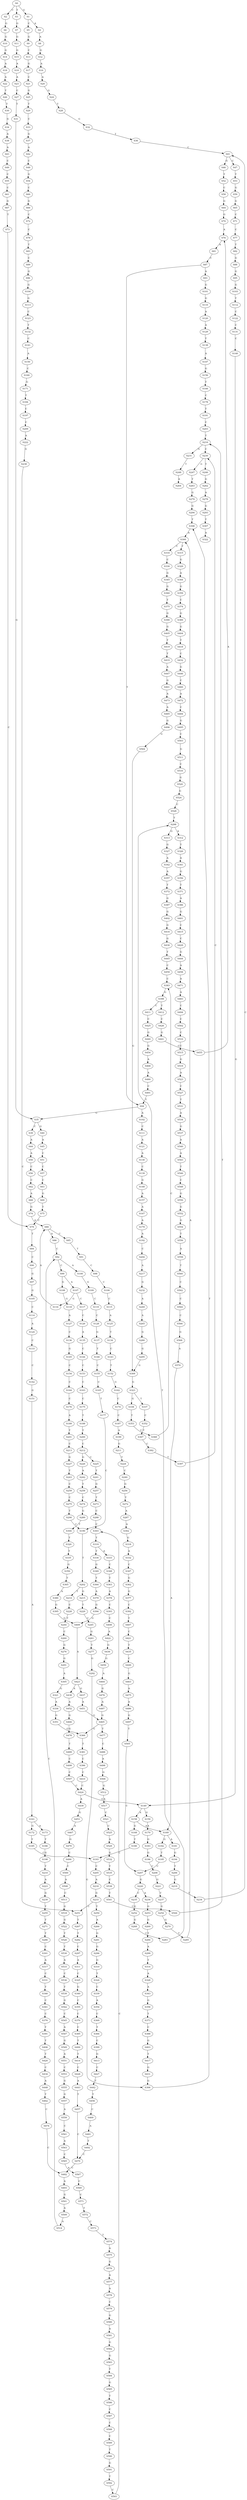 strict digraph  {
	S0 -> S1 [ label = G ];
	S0 -> S2 [ label = C ];
	S0 -> S3 [ label = T ];
	S1 -> S4 [ label = A ];
	S1 -> S5 [ label = C ];
	S2 -> S6 [ label = G ];
	S3 -> S7 [ label = G ];
	S4 -> S8 [ label = A ];
	S5 -> S9 [ label = G ];
	S6 -> S10 [ label = G ];
	S7 -> S11 [ label = G ];
	S8 -> S12 [ label = G ];
	S9 -> S13 [ label = C ];
	S10 -> S14 [ label = G ];
	S11 -> S15 [ label = G ];
	S12 -> S16 [ label = A ];
	S13 -> S17 [ label = G ];
	S14 -> S18 [ label = A ];
	S15 -> S19 [ label = A ];
	S16 -> S20 [ label = A ];
	S17 -> S21 [ label = C ];
	S18 -> S22 [ label = A ];
	S19 -> S23 [ label = A ];
	S20 -> S24 [ label = G ];
	S21 -> S25 [ label = G ];
	S22 -> S26 [ label = T ];
	S23 -> S27 [ label = C ];
	S24 -> S28 [ label = T ];
	S25 -> S29 [ label = T ];
	S26 -> S30 [ label = T ];
	S27 -> S31 [ label = T ];
	S28 -> S32 [ label = G ];
	S29 -> S33 [ label = C ];
	S30 -> S34 [ label = G ];
	S31 -> S35 [ label = G ];
	S32 -> S36 [ label = T ];
	S33 -> S37 [ label = G ];
	S34 -> S38 [ label = A ];
	S35 -> S39 [ label = C ];
	S35 -> S40 [ label = G ];
	S36 -> S41 [ label = C ];
	S37 -> S42 [ label = A ];
	S38 -> S43 [ label = A ];
	S39 -> S44 [ label = A ];
	S40 -> S45 [ label = A ];
	S41 -> S46 [ label = G ];
	S41 -> S47 [ label = C ];
	S42 -> S48 [ label = C ];
	S43 -> S49 [ label = C ];
	S44 -> S50 [ label = A ];
	S45 -> S51 [ label = C ];
	S46 -> S52 [ label = T ];
	S47 -> S53 [ label = T ];
	S48 -> S54 [ label = G ];
	S49 -> S55 [ label = C ];
	S50 -> S56 [ label = C ];
	S51 -> S57 [ label = C ];
	S52 -> S58 [ label = C ];
	S53 -> S59 [ label = G ];
	S54 -> S60 [ label = C ];
	S55 -> S61 [ label = C ];
	S56 -> S62 [ label = C ];
	S57 -> S63 [ label = C ];
	S58 -> S64 [ label = G ];
	S59 -> S65 [ label = G ];
	S60 -> S66 [ label = G ];
	S61 -> S67 [ label = G ];
	S62 -> S68 [ label = A ];
	S63 -> S69 [ label = G ];
	S64 -> S70 [ label = G ];
	S65 -> S71 [ label = C ];
	S66 -> S72 [ label = C ];
	S67 -> S73 [ label = T ];
	S68 -> S74 [ label = G ];
	S69 -> S75 [ label = T ];
	S70 -> S76 [ label = A ];
	S71 -> S77 [ label = C ];
	S72 -> S78 [ label = C ];
	S73 -> S79 [ label = C ];
	S74 -> S80 [ label = A ];
	S75 -> S79 [ label = C ];
	S76 -> S81 [ label = A ];
	S77 -> S82 [ label = T ];
	S78 -> S83 [ label = T ];
	S79 -> S84 [ label = T ];
	S80 -> S85 [ label = C ];
	S80 -> S86 [ label = A ];
	S81 -> S87 [ label = C ];
	S82 -> S88 [ label = G ];
	S83 -> S89 [ label = C ];
	S84 -> S90 [ label = C ];
	S85 -> S91 [ label = T ];
	S86 -> S92 [ label = C ];
	S87 -> S93 [ label = A ];
	S87 -> S94 [ label = T ];
	S88 -> S95 [ label = G ];
	S89 -> S96 [ label = G ];
	S90 -> S97 [ label = G ];
	S91 -> S98 [ label = C ];
	S92 -> S99 [ label = C ];
	S92 -> S100 [ label = A ];
	S93 -> S101 [ label = G ];
	S94 -> S35 [ label = G ];
	S94 -> S102 [ label = A ];
	S95 -> S103 [ label = G ];
	S96 -> S104 [ label = G ];
	S97 -> S105 [ label = G ];
	S98 -> S106 [ label = C ];
	S99 -> S107 [ label = A ];
	S99 -> S108 [ label = G ];
	S100 -> S109 [ label = G ];
	S101 -> S110 [ label = G ];
	S102 -> S111 [ label = C ];
	S103 -> S112 [ label = T ];
	S104 -> S113 [ label = G ];
	S105 -> S114 [ label = C ];
	S106 -> S115 [ label = C ];
	S107 -> S116 [ label = G ];
	S107 -> S117 [ label = C ];
	S108 -> S118 [ label = G ];
	S109 -> S119 [ label = C ];
	S110 -> S120 [ label = A ];
	S111 -> S121 [ label = A ];
	S112 -> S122 [ label = C ];
	S113 -> S123 [ label = C ];
	S114 -> S124 [ label = A ];
	S115 -> S125 [ label = A ];
	S116 -> S80 [ label = A ];
	S117 -> S126 [ label = C ];
	S118 -> S127 [ label = A ];
	S119 -> S128 [ label = C ];
	S120 -> S129 [ label = A ];
	S121 -> S130 [ label = A ];
	S122 -> S131 [ label = C ];
	S123 -> S132 [ label = T ];
	S124 -> S133 [ label = C ];
	S125 -> S134 [ label = T ];
	S126 -> S135 [ label = A ];
	S127 -> S136 [ label = C ];
	S128 -> S137 [ label = G ];
	S129 -> S138 [ label = T ];
	S130 -> S139 [ label = C ];
	S131 -> S140 [ label = C ];
	S132 -> S141 [ label = C ];
	S133 -> S142 [ label = C ];
	S134 -> S143 [ label = C ];
	S135 -> S144 [ label = C ];
	S136 -> S145 [ label = G ];
	S137 -> S146 [ label = T ];
	S138 -> S147 [ label = A ];
	S139 -> S148 [ label = G ];
	S140 -> S149 [ label = G ];
	S141 -> S150 [ label = A ];
	S142 -> S151 [ label = G ];
	S143 -> S152 [ label = T ];
	S144 -> S153 [ label = C ];
	S145 -> S154 [ label = C ];
	S146 -> S155 [ label = C ];
	S147 -> S156 [ label = G ];
	S148 -> S157 [ label = A ];
	S149 -> S158 [ label = A ];
	S149 -> S159 [ label = G ];
	S150 -> S160 [ label = C ];
	S151 -> S161 [ label = A ];
	S152 -> S162 [ label = G ];
	S153 -> S163 [ label = C ];
	S154 -> S164 [ label = C ];
	S155 -> S165 [ label = C ];
	S156 -> S166 [ label = T ];
	S157 -> S167 [ label = A ];
	S158 -> S168 [ label = G ];
	S158 -> S169 [ label = A ];
	S159 -> S170 [ label = A ];
	S160 -> S171 [ label = G ];
	S161 -> S172 [ label = G ];
	S161 -> S173 [ label = A ];
	S162 -> S174 [ label = C ];
	S163 -> S175 [ label = C ];
	S164 -> S176 [ label = C ];
	S165 -> S177 [ label = T ];
	S166 -> S178 [ label = C ];
	S167 -> S179 [ label = A ];
	S168 -> S180 [ label = T ];
	S169 -> S181 [ label = A ];
	S169 -> S182 [ label = G ];
	S170 -> S183 [ label = G ];
	S171 -> S184 [ label = T ];
	S172 -> S185 [ label = T ];
	S173 -> S186 [ label = T ];
	S174 -> S187 [ label = C ];
	S175 -> S188 [ label = T ];
	S176 -> S189 [ label = A ];
	S177 -> S190 [ label = C ];
	S178 -> S191 [ label = T ];
	S179 -> S192 [ label = A ];
	S180 -> S193 [ label = C ];
	S181 -> S194 [ label = G ];
	S182 -> S195 [ label = T ];
	S183 -> S196 [ label = G ];
	S184 -> S197 [ label = C ];
	S185 -> S193 [ label = C ];
	S186 -> S198 [ label = G ];
	S187 -> S199 [ label = A ];
	S188 -> S200 [ label = T ];
	S189 -> S201 [ label = T ];
	S190 -> S202 [ label = T ];
	S191 -> S203 [ label = C ];
	S192 -> S204 [ label = C ];
	S193 -> S205 [ label = C ];
	S194 -> S206 [ label = T ];
	S195 -> S207 [ label = C ];
	S196 -> S208 [ label = C ];
	S197 -> S209 [ label = C ];
	S198 -> S210 [ label = T ];
	S199 -> S211 [ label = G ];
	S200 -> S212 [ label = C ];
	S201 -> S213 [ label = C ];
	S202 -> S214 [ label = T ];
	S202 -> S215 [ label = G ];
	S203 -> S216 [ label = T ];
	S204 -> S217 [ label = A ];
	S205 -> S218 [ label = A ];
	S206 -> S219 [ label = G ];
	S207 -> S220 [ label = G ];
	S208 -> S221 [ label = G ];
	S209 -> S222 [ label = A ];
	S210 -> S223 [ label = A ];
	S211 -> S224 [ label = T ];
	S212 -> S225 [ label = C ];
	S212 -> S226 [ label = G ];
	S213 -> S227 [ label = G ];
	S214 -> S228 [ label = C ];
	S215 -> S229 [ label = T ];
	S216 -> S230 [ label = C ];
	S216 -> S231 [ label = G ];
	S217 -> S232 [ label = G ];
	S218 -> S233 [ label = G ];
	S219 -> S234 [ label = T ];
	S220 -> S235 [ label = C ];
	S220 -> S236 [ label = A ];
	S221 -> S237 [ label = T ];
	S222 -> S238 [ label = G ];
	S223 -> S239 [ label = G ];
	S224 -> S240 [ label = C ];
	S225 -> S241 [ label = T ];
	S226 -> S242 [ label = A ];
	S227 -> S243 [ label = T ];
	S228 -> S244 [ label = T ];
	S229 -> S245 [ label = C ];
	S230 -> S246 [ label = T ];
	S230 -> S247 [ label = G ];
	S231 -> S248 [ label = T ];
	S232 -> S249 [ label = A ];
	S233 -> S250 [ label = T ];
	S233 -> S251 [ label = C ];
	S234 -> S41 [ label = C ];
	S235 -> S252 [ label = G ];
	S236 -> S253 [ label = G ];
	S237 -> S254 [ label = G ];
	S238 -> S251 [ label = C ];
	S239 -> S255 [ label = T ];
	S240 -> S256 [ label = G ];
	S241 -> S257 [ label = G ];
	S242 -> S258 [ label = T ];
	S243 -> S259 [ label = C ];
	S244 -> S260 [ label = C ];
	S245 -> S261 [ label = G ];
	S246 -> S262 [ label = G ];
	S247 -> S263 [ label = T ];
	S248 -> S264 [ label = A ];
	S249 -> S265 [ label = A ];
	S250 -> S266 [ label = A ];
	S251 -> S267 [ label = T ];
	S252 -> S268 [ label = G ];
	S253 -> S269 [ label = G ];
	S254 -> S270 [ label = G ];
	S255 -> S271 [ label = T ];
	S256 -> S272 [ label = T ];
	S257 -> S273 [ label = T ];
	S258 -> S274 [ label = C ];
	S259 -> S275 [ label = C ];
	S260 -> S276 [ label = G ];
	S261 -> S277 [ label = T ];
	S262 -> S278 [ label = A ];
	S263 -> S279 [ label = G ];
	S265 -> S280 [ label = G ];
	S266 -> S281 [ label = G ];
	S267 -> S282 [ label = T ];
	S268 -> S283 [ label = C ];
	S269 -> S284 [ label = T ];
	S270 -> S285 [ label = T ];
	S271 -> S286 [ label = T ];
	S272 -> S287 [ label = A ];
	S273 -> S288 [ label = C ];
	S274 -> S289 [ label = G ];
	S275 -> S290 [ label = T ];
	S276 -> S291 [ label = G ];
	S277 -> S292 [ label = G ];
	S278 -> S293 [ label = G ];
	S279 -> S294 [ label = G ];
	S280 -> S295 [ label = G ];
	S281 -> S296 [ label = G ];
	S282 -> S297 [ label = C ];
	S283 -> S298 [ label = T ];
	S284 -> S299 [ label = A ];
	S285 -> S300 [ label = A ];
	S286 -> S301 [ label = C ];
	S287 -> S302 [ label = A ];
	S288 -> S303 [ label = C ];
	S289 -> S304 [ label = T ];
	S290 -> S190 [ label = C ];
	S291 -> S305 [ label = A ];
	S292 -> S306 [ label = G ];
	S293 -> S307 [ label = T ];
	S294 -> S308 [ label = T ];
	S295 -> S309 [ label = G ];
	S296 -> S310 [ label = G ];
	S297 -> S311 [ label = A ];
	S298 -> S312 [ label = A ];
	S298 -> S313 [ label = G ];
	S299 -> S314 [ label = T ];
	S300 -> S315 [ label = T ];
	S300 -> S316 [ label = C ];
	S301 -> S317 [ label = A ];
	S302 -> S318 [ label = G ];
	S303 -> S319 [ label = T ];
	S304 -> S320 [ label = T ];
	S305 -> S321 [ label = G ];
	S306 -> S308 [ label = T ];
	S307 -> S322 [ label = A ];
	S308 -> S300 [ label = A ];
	S309 -> S323 [ label = G ];
	S310 -> S324 [ label = T ];
	S311 -> S325 [ label = C ];
	S312 -> S326 [ label = T ];
	S313 -> S327 [ label = G ];
	S314 -> S328 [ label = A ];
	S315 -> S329 [ label = G ];
	S316 -> S330 [ label = C ];
	S317 -> S331 [ label = C ];
	S318 -> S332 [ label = A ];
	S319 -> S333 [ label = A ];
	S319 -> S334 [ label = T ];
	S320 -> S335 [ label = T ];
	S321 -> S336 [ label = A ];
	S323 -> S337 [ label = T ];
	S323 -> S338 [ label = G ];
	S324 -> S339 [ label = C ];
	S325 -> S340 [ label = G ];
	S326 -> S341 [ label = A ];
	S327 -> S342 [ label = A ];
	S328 -> S343 [ label = A ];
	S329 -> S344 [ label = A ];
	S330 -> S345 [ label = G ];
	S331 -> S346 [ label = T ];
	S332 -> S347 [ label = C ];
	S333 -> S348 [ label = C ];
	S334 -> S349 [ label = G ];
	S335 -> S350 [ label = G ];
	S336 -> S351 [ label = G ];
	S337 -> S352 [ label = C ];
	S338 -> S353 [ label = T ];
	S339 -> S354 [ label = A ];
	S340 -> S355 [ label = C ];
	S341 -> S356 [ label = G ];
	S342 -> S357 [ label = A ];
	S343 -> S358 [ label = G ];
	S344 -> S359 [ label = G ];
	S345 -> S360 [ label = G ];
	S346 -> S361 [ label = C ];
	S347 -> S362 [ label = G ];
	S348 -> S363 [ label = T ];
	S349 -> S364 [ label = T ];
	S350 -> S365 [ label = T ];
	S351 -> S366 [ label = G ];
	S352 -> S367 [ label = T ];
	S353 -> S368 [ label = C ];
	S354 -> S369 [ label = C ];
	S355 -> S370 [ label = C ];
	S356 -> S371 [ label = T ];
	S357 -> S372 [ label = T ];
	S358 -> S373 [ label = T ];
	S359 -> S374 [ label = C ];
	S360 -> S375 [ label = T ];
	S361 -> S376 [ label = C ];
	S362 -> S377 [ label = G ];
	S363 -> S378 [ label = A ];
	S364 -> S379 [ label = A ];
	S365 -> S380 [ label = A ];
	S366 -> S381 [ label = T ];
	S367 -> S382 [ label = C ];
	S368 -> S383 [ label = C ];
	S369 -> S384 [ label = T ];
	S370 -> S385 [ label = C ];
	S371 -> S386 [ label = A ];
	S372 -> S387 [ label = G ];
	S373 -> S388 [ label = C ];
	S374 -> S389 [ label = G ];
	S375 -> S390 [ label = G ];
	S376 -> S391 [ label = T ];
	S377 -> S392 [ label = C ];
	S378 -> S393 [ label = C ];
	S379 -> S394 [ label = G ];
	S380 -> S395 [ label = G ];
	S381 -> S396 [ label = C ];
	S382 -> S397 [ label = T ];
	S383 -> S398 [ label = G ];
	S384 -> S399 [ label = C ];
	S385 -> S400 [ label = T ];
	S386 -> S401 [ label = G ];
	S387 -> S402 [ label = G ];
	S388 -> S403 [ label = G ];
	S389 -> S404 [ label = G ];
	S390 -> S405 [ label = G ];
	S391 -> S406 [ label = T ];
	S392 -> S407 [ label = T ];
	S393 -> S408 [ label = C ];
	S394 -> S409 [ label = G ];
	S395 -> S409 [ label = G ];
	S396 -> S410 [ label = C ];
	S397 -> S230 [ label = C ];
	S398 -> S411 [ label = C ];
	S398 -> S412 [ label = T ];
	S399 -> S413 [ label = G ];
	S400 -> S414 [ label = T ];
	S401 -> S415 [ label = C ];
	S402 -> S416 [ label = G ];
	S403 -> S417 [ label = T ];
	S404 -> S418 [ label = T ];
	S405 -> S419 [ label = T ];
	S406 -> S420 [ label = T ];
	S407 -> S421 [ label = C ];
	S408 -> S422 [ label = A ];
	S409 -> S423 [ label = A ];
	S410 -> S424 [ label = C ];
	S411 -> S425 [ label = C ];
	S412 -> S426 [ label = C ];
	S413 -> S427 [ label = C ];
	S414 -> S428 [ label = C ];
	S415 -> S429 [ label = C ];
	S416 -> S430 [ label = G ];
	S417 -> S431 [ label = G ];
	S418 -> S432 [ label = C ];
	S419 -> S433 [ label = T ];
	S420 -> S434 [ label = C ];
	S421 -> S435 [ label = T ];
	S422 -> S436 [ label = G ];
	S423 -> S437 [ label = G ];
	S423 -> S438 [ label = A ];
	S424 -> S439 [ label = A ];
	S424 -> S149 [ label = G ];
	S425 -> S440 [ label = G ];
	S426 -> S441 [ label = G ];
	S427 -> S442 [ label = T ];
	S428 -> S443 [ label = A ];
	S429 -> S444 [ label = G ];
	S430 -> S445 [ label = T ];
	S431 -> S306 [ label = G ];
	S432 -> S446 [ label = G ];
	S433 -> S447 [ label = A ];
	S434 -> S448 [ label = A ];
	S435 -> S449 [ label = C ];
	S436 -> S450 [ label = G ];
	S437 -> S451 [ label = A ];
	S438 -> S452 [ label = A ];
	S439 -> S453 [ label = G ];
	S440 -> S454 [ label = G ];
	S441 -> S455 [ label = G ];
	S442 -> S456 [ label = T ];
	S443 -> S457 [ label = T ];
	S444 -> S458 [ label = A ];
	S445 -> S459 [ label = C ];
	S446 -> S460 [ label = C ];
	S447 -> S461 [ label = G ];
	S448 -> S462 [ label = T ];
	S449 -> S463 [ label = G ];
	S450 -> S464 [ label = A ];
	S451 -> S465 [ label = G ];
	S452 -> S466 [ label = G ];
	S453 -> S467 [ label = A ];
	S454 -> S468 [ label = A ];
	S455 -> S76 [ label = A ];
	S456 -> S469 [ label = C ];
	S457 -> S470 [ label = C ];
	S458 -> S471 [ label = A ];
	S459 -> S383 [ label = C ];
	S460 -> S472 [ label = A ];
	S461 -> S473 [ label = A ];
	S462 -> S474 [ label = C ];
	S463 -> S475 [ label = A ];
	S464 -> S476 [ label = G ];
	S465 -> S477 [ label = T ];
	S465 -> S366 [ label = G ];
	S466 -> S478 [ label = G ];
	S467 -> S479 [ label = G ];
	S468 -> S480 [ label = A ];
	S469 -> S481 [ label = A ];
	S470 -> S482 [ label = C ];
	S471 -> S483 [ label = A ];
	S472 -> S484 [ label = C ];
	S473 -> S485 [ label = A ];
	S474 -> S482 [ label = C ];
	S475 -> S486 [ label = A ];
	S476 -> S487 [ label = A ];
	S477 -> S488 [ label = C ];
	S478 -> S489 [ label = T ];
	S479 -> S490 [ label = C ];
	S480 -> S491 [ label = C ];
	S481 -> S492 [ label = T ];
	S482 -> S493 [ label = A ];
	S483 -> S494 [ label = C ];
	S484 -> S495 [ label = G ];
	S485 -> S496 [ label = G ];
	S486 -> S497 [ label = G ];
	S487 -> S465 [ label = G ];
	S488 -> S498 [ label = A ];
	S489 -> S499 [ label = C ];
	S490 -> S500 [ label = C ];
	S491 -> S94 [ label = T ];
	S492 -> S470 [ label = C ];
	S493 -> S501 [ label = G ];
	S494 -> S502 [ label = C ];
	S495 -> S503 [ label = C ];
	S496 -> S504 [ label = G ];
	S497 -> S505 [ label = T ];
	S498 -> S506 [ label = G ];
	S499 -> S507 [ label = C ];
	S500 -> S508 [ label = A ];
	S501 -> S509 [ label = A ];
	S502 -> S510 [ label = C ];
	S503 -> S511 [ label = G ];
	S504 -> S309 [ label = G ];
	S505 -> S207 [ label = C ];
	S506 -> S512 [ label = G ];
	S507 -> S424 [ label = C ];
	S508 -> S513 [ label = C ];
	S509 -> S514 [ label = A ];
	S510 -> S515 [ label = C ];
	S511 -> S516 [ label = C ];
	S512 -> S517 [ label = A ];
	S513 -> S518 [ label = G ];
	S514 -> S92 [ label = C ];
	S515 -> S519 [ label = G ];
	S516 -> S520 [ label = G ];
	S517 -> S521 [ label = C ];
	S518 -> S522 [ label = G ];
	S519 -> S523 [ label = A ];
	S520 -> S524 [ label = G ];
	S521 -> S525 [ label = C ];
	S522 -> S526 [ label = T ];
	S523 -> S527 [ label = C ];
	S524 -> S528 [ label = C ];
	S525 -> S529 [ label = A ];
	S526 -> S530 [ label = T ];
	S527 -> S531 [ label = T ];
	S528 -> S298 [ label = T ];
	S529 -> S532 [ label = G ];
	S530 -> S533 [ label = A ];
	S531 -> S534 [ label = A ];
	S532 -> S535 [ label = T ];
	S533 -> S536 [ label = C ];
	S534 -> S537 [ label = G ];
	S535 -> S538 [ label = C ];
	S536 -> S539 [ label = T ];
	S537 -> S540 [ label = A ];
	S538 -> S541 [ label = T ];
	S539 -> S542 [ label = G ];
	S540 -> S543 [ label = A ];
	S541 -> S544 [ label = C ];
	S542 -> S545 [ label = C ];
	S543 -> S546 [ label = T ];
	S544 -> S216 [ label = T ];
	S545 -> S547 [ label = A ];
	S546 -> S548 [ label = C ];
	S547 -> S549 [ label = G ];
	S548 -> S550 [ label = G ];
	S549 -> S551 [ label = A ];
	S550 -> S552 [ label = G ];
	S551 -> S553 [ label = C ];
	S552 -> S554 [ label = G ];
	S553 -> S555 [ label = G ];
	S554 -> S556 [ label = T ];
	S555 -> S557 [ label = G ];
	S556 -> S558 [ label = A ];
	S557 -> S559 [ label = A ];
	S558 -> S560 [ label = T ];
	S559 -> S561 [ label = C ];
	S560 -> S562 [ label = C ];
	S561 -> S563 [ label = A ];
	S562 -> S564 [ label = C ];
	S563 -> S565 [ label = C ];
	S564 -> S566 [ label = C ];
	S565 -> S567 [ label = A ];
	S566 -> S568 [ label = G ];
	S567 -> S569 [ label = C ];
	S568 -> S570 [ label = A ];
	S569 -> S571 [ label = C ];
	S570 -> S169 [ label = A ];
	S571 -> S572 [ label = T ];
	S572 -> S573 [ label = C ];
	S573 -> S574 [ label = T ];
	S574 -> S575 [ label = A ];
	S575 -> S576 [ label = G ];
	S576 -> S577 [ label = A ];
	S577 -> S578 [ label = A ];
	S578 -> S579 [ label = C ];
	S579 -> S580 [ label = G ];
	S580 -> S581 [ label = A ];
	S581 -> S582 [ label = G ];
	S582 -> S583 [ label = G ];
	S583 -> S584 [ label = T ];
	S584 -> S585 [ label = G ];
	S585 -> S586 [ label = T ];
	S586 -> S587 [ label = C ];
	S587 -> S588 [ label = C ];
	S588 -> S589 [ label = C ];
	S589 -> S590 [ label = T ];
	S590 -> S591 [ label = G ];
	S591 -> S592 [ label = T ];
	S592 -> S593 [ label = C ];
	S593 -> S303 [ label = C ];
}

